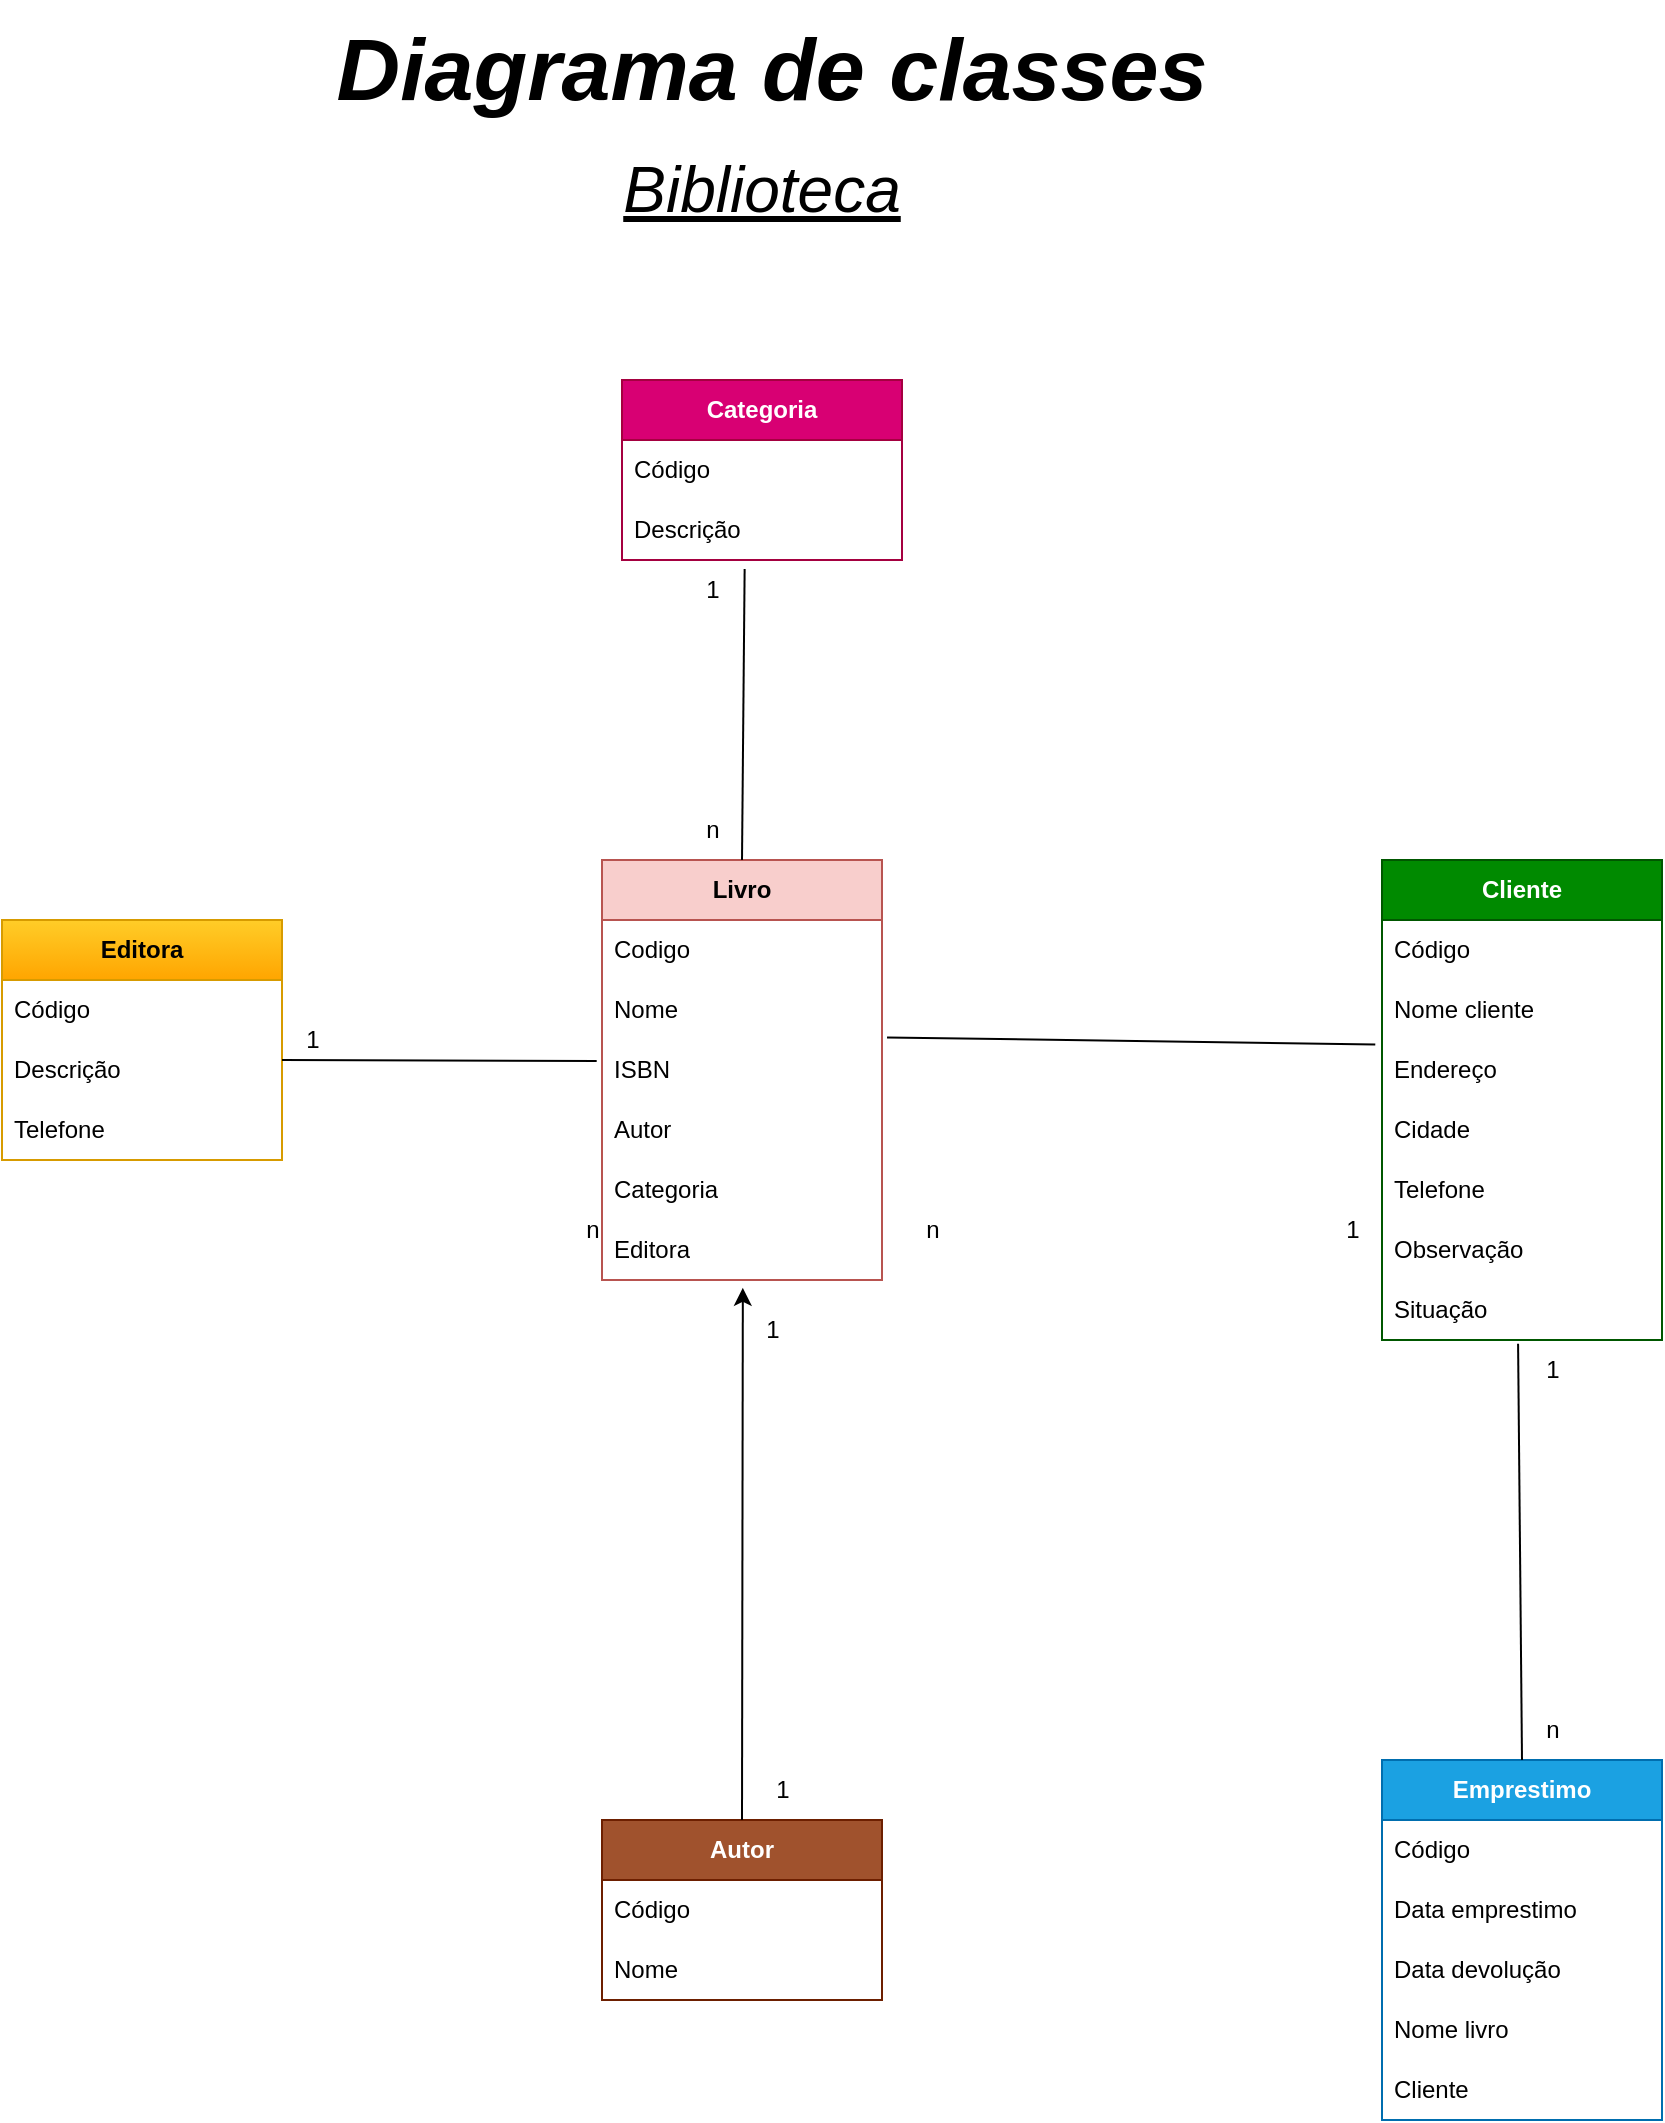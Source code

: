 <mxfile version="23.1.2" type="github">
  <diagram name="Página-1" id="LYTyenL5M_XubSDh9pUi">
    <mxGraphModel dx="2006" dy="669" grid="1" gridSize="10" guides="1" tooltips="1" connect="1" arrows="1" fold="1" page="1" pageScale="1" pageWidth="827" pageHeight="1169" math="0" shadow="0">
      <root>
        <mxCell id="0" />
        <mxCell id="1" parent="0" />
        <mxCell id="Nt8so5vk-myf7H3FsUE5-1" value="&lt;b&gt;Livro&lt;/b&gt;" style="swimlane;fontStyle=0;childLayout=stackLayout;horizontal=1;startSize=30;horizontalStack=0;resizeParent=1;resizeParentMax=0;resizeLast=0;collapsible=1;marginBottom=0;whiteSpace=wrap;html=1;fillColor=#f8cecc;strokeColor=#b85450;" parent="1" vertex="1">
          <mxGeometry x="170" y="510" width="140" height="210" as="geometry" />
        </mxCell>
        <mxCell id="b_RUJDINkFY4w8ei_x7M-7" value="Codigo" style="text;strokeColor=none;fillColor=none;align=left;verticalAlign=middle;spacingLeft=4;spacingRight=4;overflow=hidden;points=[[0,0.5],[1,0.5]];portConstraint=eastwest;rotatable=0;whiteSpace=wrap;html=1;" vertex="1" parent="Nt8so5vk-myf7H3FsUE5-1">
          <mxGeometry y="30" width="140" height="30" as="geometry" />
        </mxCell>
        <mxCell id="Nt8so5vk-myf7H3FsUE5-3" value="Nome" style="text;strokeColor=none;fillColor=none;align=left;verticalAlign=middle;spacingLeft=4;spacingRight=4;overflow=hidden;points=[[0,0.5],[1,0.5]];portConstraint=eastwest;rotatable=0;whiteSpace=wrap;html=1;" parent="Nt8so5vk-myf7H3FsUE5-1" vertex="1">
          <mxGeometry y="60" width="140" height="30" as="geometry" />
        </mxCell>
        <mxCell id="Nt8so5vk-myf7H3FsUE5-4" value="ISBN" style="text;strokeColor=none;fillColor=none;align=left;verticalAlign=middle;spacingLeft=4;spacingRight=4;overflow=hidden;points=[[0,0.5],[1,0.5]];portConstraint=eastwest;rotatable=0;whiteSpace=wrap;html=1;" parent="Nt8so5vk-myf7H3FsUE5-1" vertex="1">
          <mxGeometry y="90" width="140" height="30" as="geometry" />
        </mxCell>
        <mxCell id="QwdZJJdnSySVRxXiRAhK-1" value="Autor" style="text;strokeColor=none;fillColor=none;align=left;verticalAlign=middle;spacingLeft=4;spacingRight=4;overflow=hidden;points=[[0,0.5],[1,0.5]];portConstraint=eastwest;rotatable=0;whiteSpace=wrap;html=1;" parent="Nt8so5vk-myf7H3FsUE5-1" vertex="1">
          <mxGeometry y="120" width="140" height="30" as="geometry" />
        </mxCell>
        <mxCell id="b_RUJDINkFY4w8ei_x7M-2" value="Categoria" style="text;strokeColor=none;fillColor=none;align=left;verticalAlign=middle;spacingLeft=4;spacingRight=4;overflow=hidden;points=[[0,0.5],[1,0.5]];portConstraint=eastwest;rotatable=0;whiteSpace=wrap;html=1;" vertex="1" parent="Nt8so5vk-myf7H3FsUE5-1">
          <mxGeometry y="150" width="140" height="30" as="geometry" />
        </mxCell>
        <mxCell id="b_RUJDINkFY4w8ei_x7M-3" value="Editora" style="text;strokeColor=none;fillColor=none;align=left;verticalAlign=middle;spacingLeft=4;spacingRight=4;overflow=hidden;points=[[0,0.5],[1,0.5]];portConstraint=eastwest;rotatable=0;whiteSpace=wrap;html=1;" vertex="1" parent="Nt8so5vk-myf7H3FsUE5-1">
          <mxGeometry y="180" width="140" height="30" as="geometry" />
        </mxCell>
        <mxCell id="Nt8so5vk-myf7H3FsUE5-5" value="&lt;b&gt;Emprestimo&lt;/b&gt;" style="swimlane;fontStyle=0;childLayout=stackLayout;horizontal=1;startSize=30;horizontalStack=0;resizeParent=1;resizeParentMax=0;resizeLast=0;collapsible=1;marginBottom=0;whiteSpace=wrap;html=1;fillColor=#1ba1e2;strokeColor=#006EAF;fontColor=#ffffff;" parent="1" vertex="1">
          <mxGeometry x="560" y="960" width="140" height="180" as="geometry" />
        </mxCell>
        <mxCell id="b_RUJDINkFY4w8ei_x7M-9" value="Código" style="text;strokeColor=none;fillColor=none;align=left;verticalAlign=middle;spacingLeft=4;spacingRight=4;overflow=hidden;points=[[0,0.5],[1,0.5]];portConstraint=eastwest;rotatable=0;whiteSpace=wrap;html=1;" vertex="1" parent="Nt8so5vk-myf7H3FsUE5-5">
          <mxGeometry y="30" width="140" height="30" as="geometry" />
        </mxCell>
        <mxCell id="Nt8so5vk-myf7H3FsUE5-6" value="Data emprestimo" style="text;strokeColor=none;fillColor=none;align=left;verticalAlign=middle;spacingLeft=4;spacingRight=4;overflow=hidden;points=[[0,0.5],[1,0.5]];portConstraint=eastwest;rotatable=0;whiteSpace=wrap;html=1;" parent="Nt8so5vk-myf7H3FsUE5-5" vertex="1">
          <mxGeometry y="60" width="140" height="30" as="geometry" />
        </mxCell>
        <mxCell id="Nt8so5vk-myf7H3FsUE5-7" value="Data devolução" style="text;strokeColor=none;fillColor=none;align=left;verticalAlign=middle;spacingLeft=4;spacingRight=4;overflow=hidden;points=[[0,0.5],[1,0.5]];portConstraint=eastwest;rotatable=0;whiteSpace=wrap;html=1;" parent="Nt8so5vk-myf7H3FsUE5-5" vertex="1">
          <mxGeometry y="90" width="140" height="30" as="geometry" />
        </mxCell>
        <mxCell id="Nt8so5vk-myf7H3FsUE5-8" value="Nome livro" style="text;strokeColor=none;fillColor=none;align=left;verticalAlign=middle;spacingLeft=4;spacingRight=4;overflow=hidden;points=[[0,0.5],[1,0.5]];portConstraint=eastwest;rotatable=0;whiteSpace=wrap;html=1;" parent="Nt8so5vk-myf7H3FsUE5-5" vertex="1">
          <mxGeometry y="120" width="140" height="30" as="geometry" />
        </mxCell>
        <mxCell id="b_RUJDINkFY4w8ei_x7M-10" value="Cliente" style="text;strokeColor=none;fillColor=none;align=left;verticalAlign=middle;spacingLeft=4;spacingRight=4;overflow=hidden;points=[[0,0.5],[1,0.5]];portConstraint=eastwest;rotatable=0;whiteSpace=wrap;html=1;" vertex="1" parent="Nt8so5vk-myf7H3FsUE5-5">
          <mxGeometry y="150" width="140" height="30" as="geometry" />
        </mxCell>
        <mxCell id="Nt8so5vk-myf7H3FsUE5-9" value="&lt;b&gt;Cliente&lt;/b&gt;" style="swimlane;fontStyle=0;childLayout=stackLayout;horizontal=1;startSize=30;horizontalStack=0;resizeParent=1;resizeParentMax=0;resizeLast=0;collapsible=1;marginBottom=0;whiteSpace=wrap;html=1;fillColor=#008a00;fontColor=#ffffff;strokeColor=#005700;" parent="1" vertex="1">
          <mxGeometry x="560" y="510" width="140" height="240" as="geometry" />
        </mxCell>
        <mxCell id="b_RUJDINkFY4w8ei_x7M-8" value="Código" style="text;strokeColor=none;fillColor=none;align=left;verticalAlign=middle;spacingLeft=4;spacingRight=4;overflow=hidden;points=[[0,0.5],[1,0.5]];portConstraint=eastwest;rotatable=0;whiteSpace=wrap;html=1;" vertex="1" parent="Nt8so5vk-myf7H3FsUE5-9">
          <mxGeometry y="30" width="140" height="30" as="geometry" />
        </mxCell>
        <mxCell id="Nt8so5vk-myf7H3FsUE5-10" value="Nome cliente" style="text;strokeColor=none;fillColor=none;align=left;verticalAlign=middle;spacingLeft=4;spacingRight=4;overflow=hidden;points=[[0,0.5],[1,0.5]];portConstraint=eastwest;rotatable=0;whiteSpace=wrap;html=1;" parent="Nt8so5vk-myf7H3FsUE5-9" vertex="1">
          <mxGeometry y="60" width="140" height="30" as="geometry" />
        </mxCell>
        <mxCell id="Nt8so5vk-myf7H3FsUE5-11" value="Endereço" style="text;strokeColor=none;fillColor=none;align=left;verticalAlign=middle;spacingLeft=4;spacingRight=4;overflow=hidden;points=[[0,0.5],[1,0.5]];portConstraint=eastwest;rotatable=0;whiteSpace=wrap;html=1;" parent="Nt8so5vk-myf7H3FsUE5-9" vertex="1">
          <mxGeometry y="90" width="140" height="30" as="geometry" />
        </mxCell>
        <mxCell id="Nt8so5vk-myf7H3FsUE5-12" value="Cidade" style="text;strokeColor=none;fillColor=none;align=left;verticalAlign=middle;spacingLeft=4;spacingRight=4;overflow=hidden;points=[[0,0.5],[1,0.5]];portConstraint=eastwest;rotatable=0;whiteSpace=wrap;html=1;" parent="Nt8so5vk-myf7H3FsUE5-9" vertex="1">
          <mxGeometry y="120" width="140" height="30" as="geometry" />
        </mxCell>
        <mxCell id="b_RUJDINkFY4w8ei_x7M-4" value="Telefone" style="text;strokeColor=none;fillColor=none;align=left;verticalAlign=middle;spacingLeft=4;spacingRight=4;overflow=hidden;points=[[0,0.5],[1,0.5]];portConstraint=eastwest;rotatable=0;whiteSpace=wrap;html=1;" vertex="1" parent="Nt8so5vk-myf7H3FsUE5-9">
          <mxGeometry y="150" width="140" height="30" as="geometry" />
        </mxCell>
        <mxCell id="b_RUJDINkFY4w8ei_x7M-5" value="Observação" style="text;strokeColor=none;fillColor=none;align=left;verticalAlign=middle;spacingLeft=4;spacingRight=4;overflow=hidden;points=[[0,0.5],[1,0.5]];portConstraint=eastwest;rotatable=0;whiteSpace=wrap;html=1;" vertex="1" parent="Nt8so5vk-myf7H3FsUE5-9">
          <mxGeometry y="180" width="140" height="30" as="geometry" />
        </mxCell>
        <mxCell id="b_RUJDINkFY4w8ei_x7M-6" value="Situação" style="text;strokeColor=none;fillColor=none;align=left;verticalAlign=middle;spacingLeft=4;spacingRight=4;overflow=hidden;points=[[0,0.5],[1,0.5]];portConstraint=eastwest;rotatable=0;whiteSpace=wrap;html=1;" vertex="1" parent="Nt8so5vk-myf7H3FsUE5-9">
          <mxGeometry y="210" width="140" height="30" as="geometry" />
        </mxCell>
        <mxCell id="8Woj3Ze8O1TRlN3UBYYy-1" value="&lt;b&gt;Autor&lt;/b&gt;" style="swimlane;fontStyle=0;childLayout=stackLayout;horizontal=1;startSize=30;horizontalStack=0;resizeParent=1;resizeParentMax=0;resizeLast=0;collapsible=1;marginBottom=0;whiteSpace=wrap;html=1;fillColor=#a0522d;fontColor=#ffffff;strokeColor=#6D1F00;" parent="1" vertex="1">
          <mxGeometry x="170" y="990" width="140" height="90" as="geometry" />
        </mxCell>
        <mxCell id="8Woj3Ze8O1TRlN3UBYYy-2" value="Código" style="text;strokeColor=none;fillColor=none;align=left;verticalAlign=middle;spacingLeft=4;spacingRight=4;overflow=hidden;points=[[0,0.5],[1,0.5]];portConstraint=eastwest;rotatable=0;whiteSpace=wrap;html=1;" parent="8Woj3Ze8O1TRlN3UBYYy-1" vertex="1">
          <mxGeometry y="30" width="140" height="30" as="geometry" />
        </mxCell>
        <mxCell id="8Woj3Ze8O1TRlN3UBYYy-3" value="Nome" style="text;strokeColor=none;fillColor=none;align=left;verticalAlign=middle;spacingLeft=4;spacingRight=4;overflow=hidden;points=[[0,0.5],[1,0.5]];portConstraint=eastwest;rotatable=0;whiteSpace=wrap;html=1;" parent="8Woj3Ze8O1TRlN3UBYYy-1" vertex="1">
          <mxGeometry y="60" width="140" height="30" as="geometry" />
        </mxCell>
        <mxCell id="8Woj3Ze8O1TRlN3UBYYy-5" value="&lt;b&gt;Editora&lt;/b&gt;" style="swimlane;fontStyle=0;childLayout=stackLayout;horizontal=1;startSize=30;horizontalStack=0;resizeParent=1;resizeParentMax=0;resizeLast=0;collapsible=1;marginBottom=0;whiteSpace=wrap;html=1;fillColor=#ffcd28;strokeColor=#d79b00;gradientColor=#ffa500;" parent="1" vertex="1">
          <mxGeometry x="-130" y="540" width="140" height="120" as="geometry" />
        </mxCell>
        <mxCell id="8Woj3Ze8O1TRlN3UBYYy-6" value="Código" style="text;strokeColor=none;fillColor=none;align=left;verticalAlign=middle;spacingLeft=4;spacingRight=4;overflow=hidden;points=[[0,0.5],[1,0.5]];portConstraint=eastwest;rotatable=0;whiteSpace=wrap;html=1;" parent="8Woj3Ze8O1TRlN3UBYYy-5" vertex="1">
          <mxGeometry y="30" width="140" height="30" as="geometry" />
        </mxCell>
        <mxCell id="8Woj3Ze8O1TRlN3UBYYy-13" value="" style="endArrow=none;html=1;rounded=0;exitX=-0.019;exitY=0.352;exitDx=0;exitDy=0;exitPerimeter=0;" parent="8Woj3Ze8O1TRlN3UBYYy-5" source="Nt8so5vk-myf7H3FsUE5-4" edge="1">
          <mxGeometry width="50" height="50" relative="1" as="geometry">
            <mxPoint x="90" y="120" as="sourcePoint" />
            <mxPoint x="140" y="70" as="targetPoint" />
          </mxGeometry>
        </mxCell>
        <mxCell id="8Woj3Ze8O1TRlN3UBYYy-8" value="Descrição" style="text;strokeColor=none;fillColor=none;align=left;verticalAlign=middle;spacingLeft=4;spacingRight=4;overflow=hidden;points=[[0,0.5],[1,0.5]];portConstraint=eastwest;rotatable=0;whiteSpace=wrap;html=1;" parent="8Woj3Ze8O1TRlN3UBYYy-5" vertex="1">
          <mxGeometry y="60" width="140" height="30" as="geometry" />
        </mxCell>
        <mxCell id="b_RUJDINkFY4w8ei_x7M-1" value="Telefone" style="text;strokeColor=none;fillColor=none;align=left;verticalAlign=middle;spacingLeft=4;spacingRight=4;overflow=hidden;points=[[0,0.5],[1,0.5]];portConstraint=eastwest;rotatable=0;whiteSpace=wrap;html=1;" vertex="1" parent="8Woj3Ze8O1TRlN3UBYYy-5">
          <mxGeometry y="90" width="140" height="30" as="geometry" />
        </mxCell>
        <mxCell id="8Woj3Ze8O1TRlN3UBYYy-9" value="&lt;b&gt;Categoria&lt;/b&gt;" style="swimlane;fontStyle=0;childLayout=stackLayout;horizontal=1;startSize=30;horizontalStack=0;resizeParent=1;resizeParentMax=0;resizeLast=0;collapsible=1;marginBottom=0;whiteSpace=wrap;html=1;fillColor=#d80073;fontColor=#ffffff;strokeColor=#A50040;" parent="1" vertex="1">
          <mxGeometry x="180" y="270" width="140" height="90" as="geometry" />
        </mxCell>
        <mxCell id="8Woj3Ze8O1TRlN3UBYYy-10" value="Código" style="text;strokeColor=none;fillColor=none;align=left;verticalAlign=middle;spacingLeft=4;spacingRight=4;overflow=hidden;points=[[0,0.5],[1,0.5]];portConstraint=eastwest;rotatable=0;whiteSpace=wrap;html=1;" parent="8Woj3Ze8O1TRlN3UBYYy-9" vertex="1">
          <mxGeometry y="30" width="140" height="30" as="geometry" />
        </mxCell>
        <mxCell id="8Woj3Ze8O1TRlN3UBYYy-11" value="Descrição" style="text;strokeColor=none;fillColor=none;align=left;verticalAlign=middle;spacingLeft=4;spacingRight=4;overflow=hidden;points=[[0,0.5],[1,0.5]];portConstraint=eastwest;rotatable=0;whiteSpace=wrap;html=1;" parent="8Woj3Ze8O1TRlN3UBYYy-9" vertex="1">
          <mxGeometry y="60" width="140" height="30" as="geometry" />
        </mxCell>
        <mxCell id="8Woj3Ze8O1TRlN3UBYYy-14" value="" style="endArrow=classic;html=1;rounded=0;exitX=0.5;exitY=0;exitDx=0;exitDy=0;entryX=0.503;entryY=1.131;entryDx=0;entryDy=0;entryPerimeter=0;" parent="1" source="8Woj3Ze8O1TRlN3UBYYy-1" target="b_RUJDINkFY4w8ei_x7M-3" edge="1">
          <mxGeometry width="50" height="50" relative="1" as="geometry">
            <mxPoint x="248.11" y="970" as="sourcePoint" />
            <mxPoint x="250" y="810" as="targetPoint" />
          </mxGeometry>
        </mxCell>
        <mxCell id="8Woj3Ze8O1TRlN3UBYYy-15" value="" style="endArrow=none;html=1;rounded=0;exitX=0.5;exitY=0;exitDx=0;exitDy=0;entryX=1.044;entryY=0.15;entryDx=0;entryDy=0;entryPerimeter=0;" parent="1" source="Nt8so5vk-myf7H3FsUE5-1" target="b_RUJDINkFY4w8ei_x7M-11" edge="1">
          <mxGeometry width="50" height="50" relative="1" as="geometry">
            <mxPoint x="250" y="600" as="sourcePoint" />
            <mxPoint x="252.66" y="372.94" as="targetPoint" />
          </mxGeometry>
        </mxCell>
        <mxCell id="8Woj3Ze8O1TRlN3UBYYy-16" value="" style="endArrow=none;html=1;rounded=0;exitX=1.018;exitY=-0.043;exitDx=0;exitDy=0;exitPerimeter=0;entryX=-0.024;entryY=0.075;entryDx=0;entryDy=0;entryPerimeter=0;" parent="1" source="Nt8so5vk-myf7H3FsUE5-4" target="Nt8so5vk-myf7H3FsUE5-11" edge="1">
          <mxGeometry width="50" height="50" relative="1" as="geometry">
            <mxPoint x="420" y="720" as="sourcePoint" />
            <mxPoint x="470" y="670" as="targetPoint" />
          </mxGeometry>
        </mxCell>
        <mxCell id="8Woj3Ze8O1TRlN3UBYYy-17" value="" style="endArrow=none;html=1;rounded=0;exitX=0.5;exitY=0;exitDx=0;exitDy=0;entryX=0.486;entryY=1.061;entryDx=0;entryDy=0;entryPerimeter=0;" parent="1" source="Nt8so5vk-myf7H3FsUE5-5" target="b_RUJDINkFY4w8ei_x7M-6" edge="1">
          <mxGeometry width="50" height="50" relative="1" as="geometry">
            <mxPoint x="610" y="810" as="sourcePoint" />
            <mxPoint x="630" y="870" as="targetPoint" />
          </mxGeometry>
        </mxCell>
        <mxCell id="b_RUJDINkFY4w8ei_x7M-11" value="1" style="text;html=1;align=center;verticalAlign=middle;resizable=0;points=[];autosize=1;strokeColor=none;fillColor=none;" vertex="1" parent="1">
          <mxGeometry x="210" y="360" width="30" height="30" as="geometry" />
        </mxCell>
        <mxCell id="b_RUJDINkFY4w8ei_x7M-13" value="n" style="text;html=1;align=center;verticalAlign=middle;resizable=0;points=[];autosize=1;strokeColor=none;fillColor=none;" vertex="1" parent="1">
          <mxGeometry x="210" y="480" width="30" height="30" as="geometry" />
        </mxCell>
        <mxCell id="b_RUJDINkFY4w8ei_x7M-14" value="1" style="text;html=1;align=center;verticalAlign=middle;resizable=0;points=[];autosize=1;strokeColor=none;fillColor=none;" vertex="1" parent="1">
          <mxGeometry x="530" y="680" width="30" height="30" as="geometry" />
        </mxCell>
        <mxCell id="b_RUJDINkFY4w8ei_x7M-15" value="n" style="text;html=1;align=center;verticalAlign=middle;resizable=0;points=[];autosize=1;strokeColor=none;fillColor=none;" vertex="1" parent="1">
          <mxGeometry x="320" y="680" width="30" height="30" as="geometry" />
        </mxCell>
        <mxCell id="b_RUJDINkFY4w8ei_x7M-16" value="1" style="text;html=1;align=center;verticalAlign=middle;resizable=0;points=[];autosize=1;strokeColor=none;fillColor=none;" vertex="1" parent="1">
          <mxGeometry x="10" y="585" width="30" height="30" as="geometry" />
        </mxCell>
        <mxCell id="b_RUJDINkFY4w8ei_x7M-17" value="n" style="text;html=1;align=center;verticalAlign=middle;resizable=0;points=[];autosize=1;strokeColor=none;fillColor=none;" vertex="1" parent="1">
          <mxGeometry x="150" y="680" width="30" height="30" as="geometry" />
        </mxCell>
        <mxCell id="b_RUJDINkFY4w8ei_x7M-18" value="1" style="text;html=1;align=center;verticalAlign=middle;resizable=0;points=[];autosize=1;strokeColor=none;fillColor=none;" vertex="1" parent="1">
          <mxGeometry x="240" y="730" width="30" height="30" as="geometry" />
        </mxCell>
        <mxCell id="b_RUJDINkFY4w8ei_x7M-19" value="1" style="text;html=1;align=center;verticalAlign=middle;resizable=0;points=[];autosize=1;strokeColor=none;fillColor=none;" vertex="1" parent="1">
          <mxGeometry x="245" y="960" width="30" height="30" as="geometry" />
        </mxCell>
        <mxCell id="b_RUJDINkFY4w8ei_x7M-20" value="1" style="text;html=1;align=center;verticalAlign=middle;resizable=0;points=[];autosize=1;strokeColor=none;fillColor=none;" vertex="1" parent="1">
          <mxGeometry x="630" y="750" width="30" height="30" as="geometry" />
        </mxCell>
        <mxCell id="b_RUJDINkFY4w8ei_x7M-21" value="n" style="text;html=1;align=center;verticalAlign=middle;resizable=0;points=[];autosize=1;strokeColor=none;fillColor=none;" vertex="1" parent="1">
          <mxGeometry x="630" y="930" width="30" height="30" as="geometry" />
        </mxCell>
        <mxCell id="b_RUJDINkFY4w8ei_x7M-23" value="&lt;span style=&quot;font-size: 44px;&quot;&gt;&lt;b&gt;&lt;i&gt;Diagrama de classes&lt;/i&gt;&lt;/b&gt;&lt;/span&gt;" style="text;html=1;strokeColor=none;fillColor=none;align=center;verticalAlign=middle;whiteSpace=wrap;rounded=0;" vertex="1" parent="1">
          <mxGeometry y="80" width="510" height="70" as="geometry" />
        </mxCell>
        <mxCell id="b_RUJDINkFY4w8ei_x7M-24" value="&lt;font style=&quot;font-size: 32px;&quot;&gt;&lt;u style=&quot;&quot;&gt;&lt;i&gt;Biblioteca&lt;/i&gt;&lt;/u&gt;&lt;/font&gt;" style="text;html=1;strokeColor=none;fillColor=none;align=center;verticalAlign=middle;whiteSpace=wrap;rounded=0;" vertex="1" parent="1">
          <mxGeometry x="-5" y="140" width="510" height="70" as="geometry" />
        </mxCell>
      </root>
    </mxGraphModel>
  </diagram>
</mxfile>
